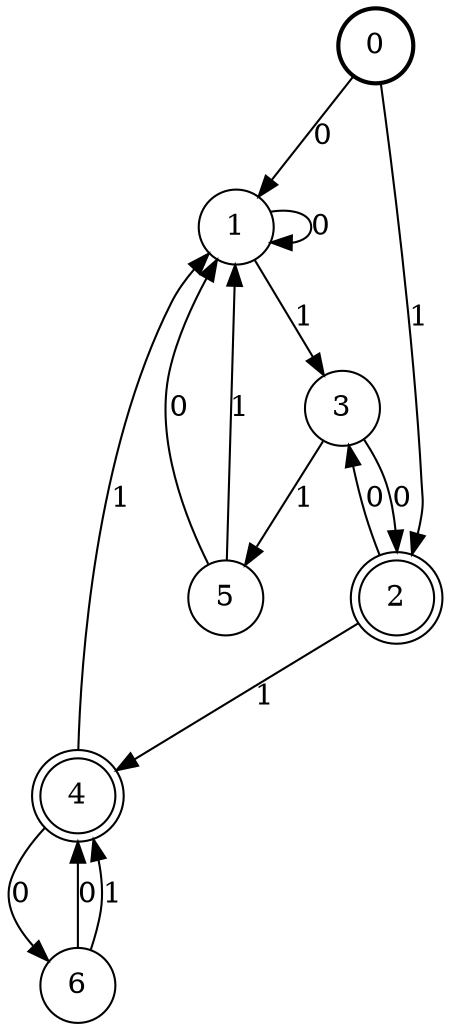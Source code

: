 digraph Automat {
    node [shape = circle];
    0 [style = "bold"];
    0 -> 1 [label = "0"];
    0 -> 2 [label = "1"];
    1 -> 1 [label = "0"];
    1 -> 3 [label = "1"];
    2 [peripheries=2]
    2 -> 3 [label = "0"];
    2 -> 4 [label = "1"];
    3 -> 2 [label = "0"];
    3 -> 5 [label = "1"];
    4 [peripheries=2]
    4 -> 6 [label = "0"];
    4 -> 1 [label = "1"];
    5 -> 1 [label = "0"];
    5 -> 1 [label = "1"];
    6 -> 4 [label = "0"];
    6 -> 4 [label = "1"];
}
